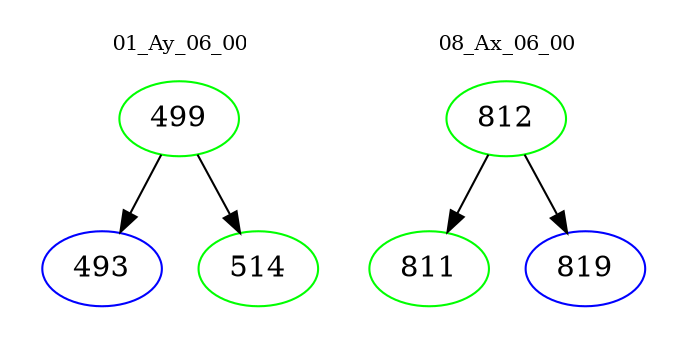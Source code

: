 digraph{
subgraph cluster_0 {
color = white
label = "01_Ay_06_00";
fontsize=10;
T0_499 [label="499", color="green"]
T0_499 -> T0_493 [color="black"]
T0_493 [label="493", color="blue"]
T0_499 -> T0_514 [color="black"]
T0_514 [label="514", color="green"]
}
subgraph cluster_1 {
color = white
label = "08_Ax_06_00";
fontsize=10;
T1_812 [label="812", color="green"]
T1_812 -> T1_811 [color="black"]
T1_811 [label="811", color="green"]
T1_812 -> T1_819 [color="black"]
T1_819 [label="819", color="blue"]
}
}
